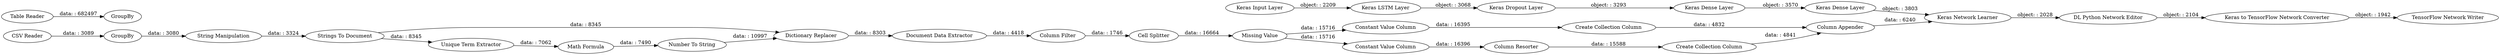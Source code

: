 digraph {
	"2727237146776591238_286" [label="Create Collection Column"]
	"2727237146776591238_89" [label="String Manipulation"]
	"2727237146776591238_444" [label=GroupBy]
	"2727237146776591238_435" [label="Strings To Document"]
	"2727237146776591238_294" [label="Column Appender"]
	"2727237146776591238_287" [label="Column Resorter"]
	"2990273048112531471_439" [label="TensorFlow Network Writer"]
	"2990273048112531471_440" [label="Keras LSTM Layer"]
	"2727237146776591238_433" [label=GroupBy]
	"2990273048112531471_442" [label="Keras Dense Layer"]
	"2990273048112531471_410" [label="Keras to TensorFlow Network Converter"]
	"2727237146776591238_436" [label="Dictionary Replacer"]
	"2727237146776591238_442" [label="Math Formula"]
	"2727237146776591238_440" [label="Missing Value"]
	"2727237146776591238_437" [label="Number To String"]
	"2990273048112531471_391" [label="DL Python Network Editor"]
	"2727237146776591238_299" [label="Table Reader"]
	"2727237146776591238_434" [label="Unique Term Extractor"]
	"2727237146776591238_441" [label="Column Filter"]
	"2727237146776591238_285" [label="Create Collection Column"]
	"2727237146776591238_443" [label="CSV Reader"]
	"2990273048112531471_400" [label="Keras Dropout Layer"]
	"2727237146776591238_438" [label="Document Data Extractor"]
	"2727237146776591238_439" [label="Cell Splitter"]
	"2990273048112531471_398" [label="Keras Input Layer"]
	"2990273048112531471_441" [label="Keras Dense Layer"]
	"2727237146776591238_284" [label="Constant Value Column"]
	"2727237146776591238_283" [label="Constant Value Column"]
	"2990273048112531471_397" [label="Keras Network Learner"]
	"2727237146776591238_443" -> "2727237146776591238_444" [label="data: : 3089"]
	"2990273048112531471_398" -> "2990273048112531471_440" [label="object: : 2209"]
	"2727237146776591238_294" -> "2990273048112531471_397" [label="data: : 6240"]
	"2727237146776591238_285" -> "2727237146776591238_294" [label="data: : 4832"]
	"2727237146776591238_435" -> "2727237146776591238_434" [label="data: : 8345"]
	"2727237146776591238_439" -> "2727237146776591238_440" [label="data: : 16664"]
	"2727237146776591238_286" -> "2727237146776591238_294" [label="data: : 4841"]
	"2727237146776591238_437" -> "2727237146776591238_436" [label="data: : 10997"]
	"2990273048112531471_400" -> "2990273048112531471_441" [label="object: : 3293"]
	"2727237146776591238_435" -> "2727237146776591238_436" [label="data: : 8345"]
	"2727237146776591238_299" -> "2727237146776591238_433" [label="data: : 682497"]
	"2727237146776591238_283" -> "2727237146776591238_287" [label="data: : 16396"]
	"2990273048112531471_397" -> "2990273048112531471_391" [label="object: : 2028"]
	"2727237146776591238_284" -> "2727237146776591238_285" [label="data: : 16395"]
	"2727237146776591238_287" -> "2727237146776591238_286" [label="data: : 15588"]
	"2727237146776591238_89" -> "2727237146776591238_435" [label="data: : 3324"]
	"2990273048112531471_391" -> "2990273048112531471_410" [label="object: : 2104"]
	"2727237146776591238_440" -> "2727237146776591238_284" [label="data: : 15716"]
	"2727237146776591238_441" -> "2727237146776591238_439" [label="data: : 1746"]
	"2990273048112531471_410" -> "2990273048112531471_439" [label="object: : 1942"]
	"2727237146776591238_438" -> "2727237146776591238_441" [label="data: : 4418"]
	"2990273048112531471_440" -> "2990273048112531471_400" [label="object: : 3068"]
	"2727237146776591238_444" -> "2727237146776591238_89" [label="data: : 3080"]
	"2990273048112531471_441" -> "2990273048112531471_442" [label="object: : 3570"]
	"2727237146776591238_434" -> "2727237146776591238_442" [label="data: : 7062"]
	"2727237146776591238_440" -> "2727237146776591238_283" [label="data: : 15716"]
	"2727237146776591238_436" -> "2727237146776591238_438" [label="data: : 8303"]
	"2727237146776591238_442" -> "2727237146776591238_437" [label="data: : 7490"]
	"2990273048112531471_442" -> "2990273048112531471_397" [label="object: : 3803"]
	rankdir=LR
}
